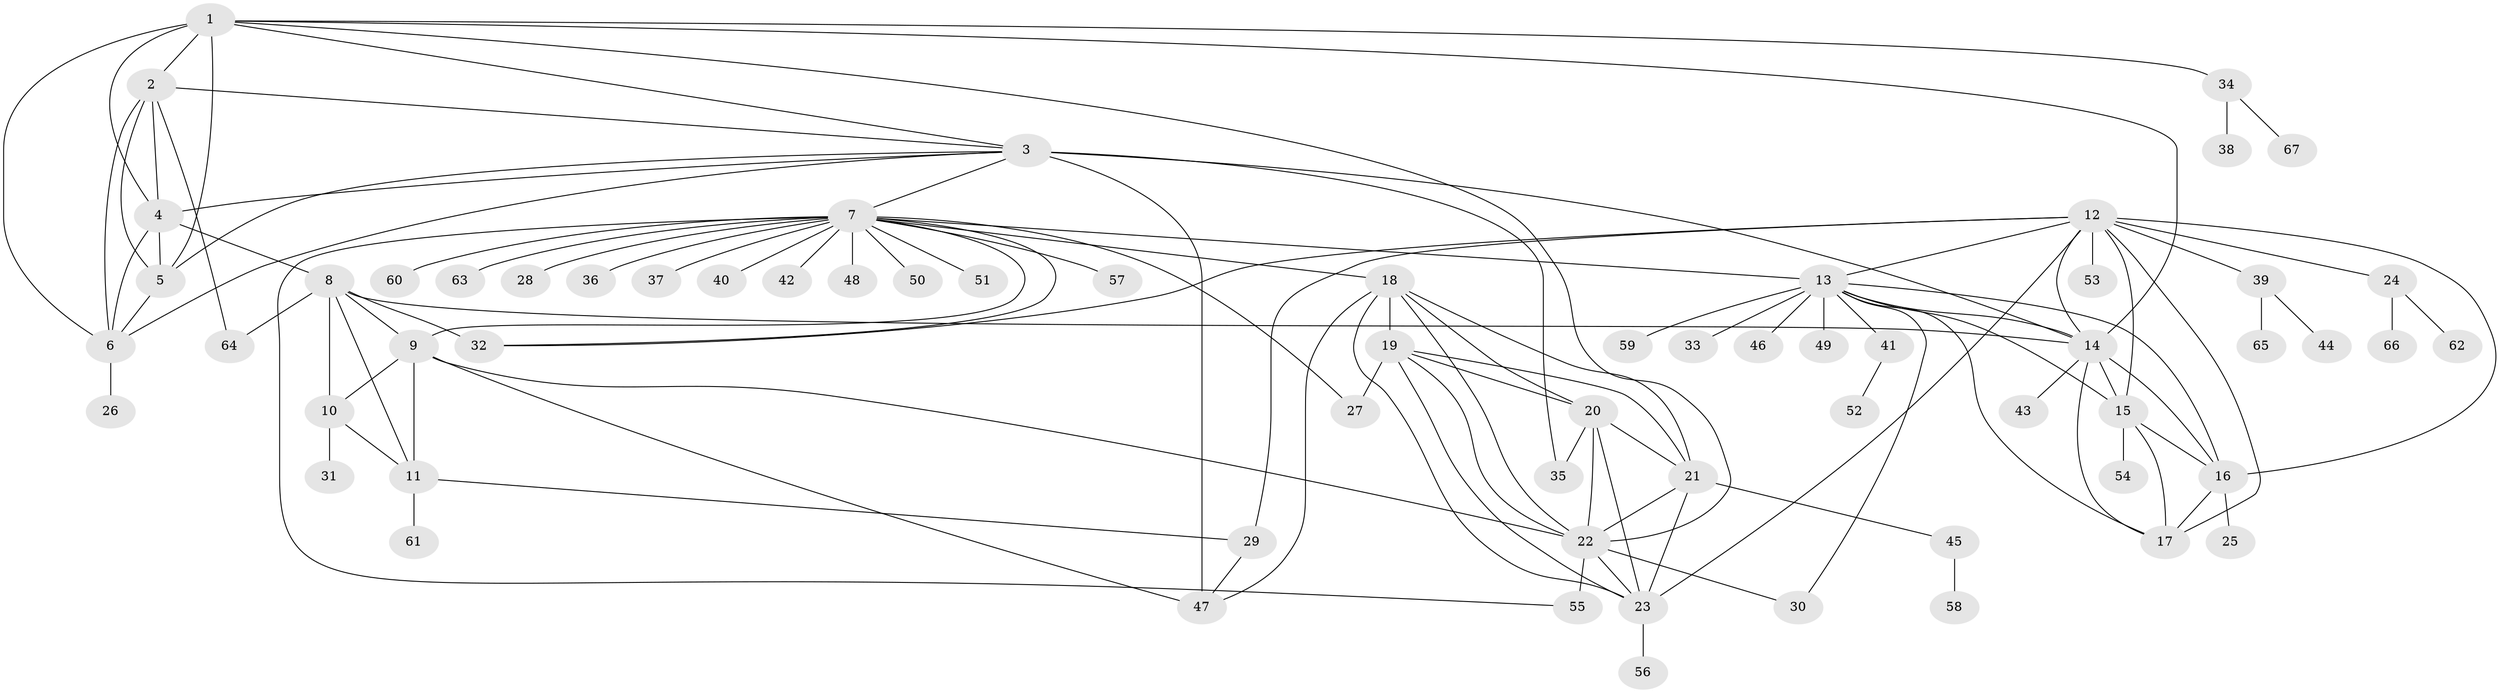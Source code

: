 // original degree distribution, {7: 0.06015037593984962, 13: 0.015037593984962405, 10: 0.03007518796992481, 5: 0.022556390977443608, 6: 0.022556390977443608, 8: 0.03759398496240601, 17: 0.007518796992481203, 14: 0.007518796992481203, 12: 0.007518796992481203, 11: 0.015037593984962405, 4: 0.022556390977443608, 2: 0.15037593984962405, 1: 0.5714285714285714, 3: 0.03007518796992481}
// Generated by graph-tools (version 1.1) at 2025/37/03/09/25 02:37:11]
// undirected, 67 vertices, 117 edges
graph export_dot {
graph [start="1"]
  node [color=gray90,style=filled];
  1;
  2;
  3;
  4;
  5;
  6;
  7;
  8;
  9;
  10;
  11;
  12;
  13;
  14;
  15;
  16;
  17;
  18;
  19;
  20;
  21;
  22;
  23;
  24;
  25;
  26;
  27;
  28;
  29;
  30;
  31;
  32;
  33;
  34;
  35;
  36;
  37;
  38;
  39;
  40;
  41;
  42;
  43;
  44;
  45;
  46;
  47;
  48;
  49;
  50;
  51;
  52;
  53;
  54;
  55;
  56;
  57;
  58;
  59;
  60;
  61;
  62;
  63;
  64;
  65;
  66;
  67;
  1 -- 2 [weight=1.0];
  1 -- 3 [weight=1.0];
  1 -- 4 [weight=1.0];
  1 -- 5 [weight=5.0];
  1 -- 6 [weight=1.0];
  1 -- 14 [weight=1.0];
  1 -- 22 [weight=1.0];
  1 -- 34 [weight=1.0];
  2 -- 3 [weight=1.0];
  2 -- 4 [weight=1.0];
  2 -- 5 [weight=1.0];
  2 -- 6 [weight=1.0];
  2 -- 64 [weight=1.0];
  3 -- 4 [weight=1.0];
  3 -- 5 [weight=1.0];
  3 -- 6 [weight=1.0];
  3 -- 7 [weight=1.0];
  3 -- 14 [weight=1.0];
  3 -- 35 [weight=1.0];
  3 -- 47 [weight=4.0];
  4 -- 5 [weight=1.0];
  4 -- 6 [weight=1.0];
  4 -- 8 [weight=1.0];
  5 -- 6 [weight=1.0];
  6 -- 26 [weight=1.0];
  7 -- 9 [weight=1.0];
  7 -- 13 [weight=1.0];
  7 -- 18 [weight=1.0];
  7 -- 27 [weight=1.0];
  7 -- 28 [weight=1.0];
  7 -- 32 [weight=1.0];
  7 -- 36 [weight=1.0];
  7 -- 37 [weight=1.0];
  7 -- 40 [weight=1.0];
  7 -- 42 [weight=1.0];
  7 -- 48 [weight=4.0];
  7 -- 50 [weight=1.0];
  7 -- 51 [weight=1.0];
  7 -- 55 [weight=1.0];
  7 -- 57 [weight=1.0];
  7 -- 60 [weight=1.0];
  7 -- 63 [weight=1.0];
  8 -- 9 [weight=3.0];
  8 -- 10 [weight=1.0];
  8 -- 11 [weight=1.0];
  8 -- 14 [weight=1.0];
  8 -- 32 [weight=5.0];
  8 -- 64 [weight=1.0];
  9 -- 10 [weight=3.0];
  9 -- 11 [weight=3.0];
  9 -- 22 [weight=1.0];
  9 -- 47 [weight=1.0];
  10 -- 11 [weight=1.0];
  10 -- 31 [weight=1.0];
  11 -- 29 [weight=3.0];
  11 -- 61 [weight=1.0];
  12 -- 13 [weight=1.0];
  12 -- 14 [weight=1.0];
  12 -- 15 [weight=1.0];
  12 -- 16 [weight=1.0];
  12 -- 17 [weight=1.0];
  12 -- 23 [weight=1.0];
  12 -- 24 [weight=1.0];
  12 -- 29 [weight=1.0];
  12 -- 32 [weight=1.0];
  12 -- 39 [weight=1.0];
  12 -- 53 [weight=1.0];
  13 -- 14 [weight=1.0];
  13 -- 15 [weight=1.0];
  13 -- 16 [weight=1.0];
  13 -- 17 [weight=1.0];
  13 -- 30 [weight=1.0];
  13 -- 33 [weight=1.0];
  13 -- 41 [weight=1.0];
  13 -- 46 [weight=1.0];
  13 -- 49 [weight=1.0];
  13 -- 59 [weight=1.0];
  14 -- 15 [weight=1.0];
  14 -- 16 [weight=1.0];
  14 -- 17 [weight=1.0];
  14 -- 43 [weight=1.0];
  15 -- 16 [weight=1.0];
  15 -- 17 [weight=1.0];
  15 -- 54 [weight=1.0];
  16 -- 17 [weight=1.0];
  16 -- 25 [weight=1.0];
  18 -- 19 [weight=1.0];
  18 -- 20 [weight=1.0];
  18 -- 21 [weight=1.0];
  18 -- 22 [weight=1.0];
  18 -- 23 [weight=1.0];
  18 -- 47 [weight=1.0];
  19 -- 20 [weight=2.0];
  19 -- 21 [weight=1.0];
  19 -- 22 [weight=1.0];
  19 -- 23 [weight=1.0];
  19 -- 27 [weight=6.0];
  20 -- 21 [weight=1.0];
  20 -- 22 [weight=1.0];
  20 -- 23 [weight=1.0];
  20 -- 35 [weight=1.0];
  21 -- 22 [weight=1.0];
  21 -- 23 [weight=1.0];
  21 -- 45 [weight=1.0];
  22 -- 23 [weight=1.0];
  22 -- 30 [weight=1.0];
  22 -- 55 [weight=2.0];
  23 -- 56 [weight=1.0];
  24 -- 62 [weight=1.0];
  24 -- 66 [weight=1.0];
  29 -- 47 [weight=1.0];
  34 -- 38 [weight=1.0];
  34 -- 67 [weight=1.0];
  39 -- 44 [weight=1.0];
  39 -- 65 [weight=1.0];
  41 -- 52 [weight=1.0];
  45 -- 58 [weight=1.0];
}
